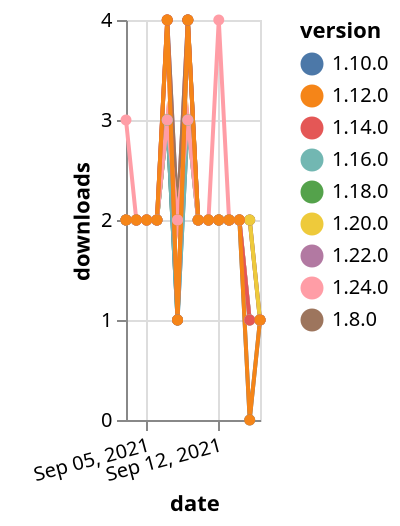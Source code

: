 {"$schema": "https://vega.github.io/schema/vega-lite/v5.json", "description": "A simple bar chart with embedded data.", "data": {"values": [{"date": "2021-09-03", "total": 1460, "delta": 2, "version": "1.18.0"}, {"date": "2021-09-04", "total": 1462, "delta": 2, "version": "1.18.0"}, {"date": "2021-09-05", "total": 1464, "delta": 2, "version": "1.18.0"}, {"date": "2021-09-06", "total": 1466, "delta": 2, "version": "1.18.0"}, {"date": "2021-09-07", "total": 1469, "delta": 3, "version": "1.18.0"}, {"date": "2021-09-08", "total": 1470, "delta": 1, "version": "1.18.0"}, {"date": "2021-09-09", "total": 1474, "delta": 4, "version": "1.18.0"}, {"date": "2021-09-10", "total": 1476, "delta": 2, "version": "1.18.0"}, {"date": "2021-09-11", "total": 1478, "delta": 2, "version": "1.18.0"}, {"date": "2021-09-12", "total": 1480, "delta": 2, "version": "1.18.0"}, {"date": "2021-09-13", "total": 1482, "delta": 2, "version": "1.18.0"}, {"date": "2021-09-14", "total": 1484, "delta": 2, "version": "1.18.0"}, {"date": "2021-09-15", "total": 1485, "delta": 1, "version": "1.18.0"}, {"date": "2021-09-16", "total": 1486, "delta": 1, "version": "1.18.0"}, {"date": "2021-09-03", "total": 713, "delta": 2, "version": "1.22.0"}, {"date": "2021-09-04", "total": 715, "delta": 2, "version": "1.22.0"}, {"date": "2021-09-05", "total": 717, "delta": 2, "version": "1.22.0"}, {"date": "2021-09-06", "total": 719, "delta": 2, "version": "1.22.0"}, {"date": "2021-09-07", "total": 723, "delta": 4, "version": "1.22.0"}, {"date": "2021-09-08", "total": 725, "delta": 2, "version": "1.22.0"}, {"date": "2021-09-09", "total": 729, "delta": 4, "version": "1.22.0"}, {"date": "2021-09-10", "total": 731, "delta": 2, "version": "1.22.0"}, {"date": "2021-09-11", "total": 733, "delta": 2, "version": "1.22.0"}, {"date": "2021-09-12", "total": 735, "delta": 2, "version": "1.22.0"}, {"date": "2021-09-13", "total": 737, "delta": 2, "version": "1.22.0"}, {"date": "2021-09-14", "total": 739, "delta": 2, "version": "1.22.0"}, {"date": "2021-09-15", "total": 741, "delta": 2, "version": "1.22.0"}, {"date": "2021-09-16", "total": 742, "delta": 1, "version": "1.22.0"}, {"date": "2021-09-03", "total": 3073, "delta": 2, "version": "1.8.0"}, {"date": "2021-09-04", "total": 3075, "delta": 2, "version": "1.8.0"}, {"date": "2021-09-05", "total": 3077, "delta": 2, "version": "1.8.0"}, {"date": "2021-09-06", "total": 3079, "delta": 2, "version": "1.8.0"}, {"date": "2021-09-07", "total": 3083, "delta": 4, "version": "1.8.0"}, {"date": "2021-09-08", "total": 3085, "delta": 2, "version": "1.8.0"}, {"date": "2021-09-09", "total": 3089, "delta": 4, "version": "1.8.0"}, {"date": "2021-09-10", "total": 3091, "delta": 2, "version": "1.8.0"}, {"date": "2021-09-11", "total": 3093, "delta": 2, "version": "1.8.0"}, {"date": "2021-09-12", "total": 3095, "delta": 2, "version": "1.8.0"}, {"date": "2021-09-13", "total": 3097, "delta": 2, "version": "1.8.0"}, {"date": "2021-09-14", "total": 3099, "delta": 2, "version": "1.8.0"}, {"date": "2021-09-15", "total": 3101, "delta": 2, "version": "1.8.0"}, {"date": "2021-09-16", "total": 3102, "delta": 1, "version": "1.8.0"}, {"date": "2021-09-03", "total": 2559, "delta": 2, "version": "1.10.0"}, {"date": "2021-09-04", "total": 2561, "delta": 2, "version": "1.10.0"}, {"date": "2021-09-05", "total": 2563, "delta": 2, "version": "1.10.0"}, {"date": "2021-09-06", "total": 2565, "delta": 2, "version": "1.10.0"}, {"date": "2021-09-07", "total": 2568, "delta": 3, "version": "1.10.0"}, {"date": "2021-09-08", "total": 2569, "delta": 1, "version": "1.10.0"}, {"date": "2021-09-09", "total": 2572, "delta": 3, "version": "1.10.0"}, {"date": "2021-09-10", "total": 2574, "delta": 2, "version": "1.10.0"}, {"date": "2021-09-11", "total": 2576, "delta": 2, "version": "1.10.0"}, {"date": "2021-09-12", "total": 2578, "delta": 2, "version": "1.10.0"}, {"date": "2021-09-13", "total": 2580, "delta": 2, "version": "1.10.0"}, {"date": "2021-09-14", "total": 2582, "delta": 2, "version": "1.10.0"}, {"date": "2021-09-15", "total": 2582, "delta": 0, "version": "1.10.0"}, {"date": "2021-09-16", "total": 2583, "delta": 1, "version": "1.10.0"}, {"date": "2021-09-03", "total": 1021, "delta": 2, "version": "1.20.0"}, {"date": "2021-09-04", "total": 1023, "delta": 2, "version": "1.20.0"}, {"date": "2021-09-05", "total": 1025, "delta": 2, "version": "1.20.0"}, {"date": "2021-09-06", "total": 1027, "delta": 2, "version": "1.20.0"}, {"date": "2021-09-07", "total": 1030, "delta": 3, "version": "1.20.0"}, {"date": "2021-09-08", "total": 1032, "delta": 2, "version": "1.20.0"}, {"date": "2021-09-09", "total": 1035, "delta": 3, "version": "1.20.0"}, {"date": "2021-09-10", "total": 1037, "delta": 2, "version": "1.20.0"}, {"date": "2021-09-11", "total": 1039, "delta": 2, "version": "1.20.0"}, {"date": "2021-09-12", "total": 1041, "delta": 2, "version": "1.20.0"}, {"date": "2021-09-13", "total": 1043, "delta": 2, "version": "1.20.0"}, {"date": "2021-09-14", "total": 1045, "delta": 2, "version": "1.20.0"}, {"date": "2021-09-15", "total": 1047, "delta": 2, "version": "1.20.0"}, {"date": "2021-09-16", "total": 1048, "delta": 1, "version": "1.20.0"}, {"date": "2021-09-03", "total": 1622, "delta": 2, "version": "1.16.0"}, {"date": "2021-09-04", "total": 1624, "delta": 2, "version": "1.16.0"}, {"date": "2021-09-05", "total": 1626, "delta": 2, "version": "1.16.0"}, {"date": "2021-09-06", "total": 1628, "delta": 2, "version": "1.16.0"}, {"date": "2021-09-07", "total": 1631, "delta": 3, "version": "1.16.0"}, {"date": "2021-09-08", "total": 1632, "delta": 1, "version": "1.16.0"}, {"date": "2021-09-09", "total": 1635, "delta": 3, "version": "1.16.0"}, {"date": "2021-09-10", "total": 1637, "delta": 2, "version": "1.16.0"}, {"date": "2021-09-11", "total": 1639, "delta": 2, "version": "1.16.0"}, {"date": "2021-09-12", "total": 1641, "delta": 2, "version": "1.16.0"}, {"date": "2021-09-13", "total": 1643, "delta": 2, "version": "1.16.0"}, {"date": "2021-09-14", "total": 1645, "delta": 2, "version": "1.16.0"}, {"date": "2021-09-15", "total": 1646, "delta": 1, "version": "1.16.0"}, {"date": "2021-09-16", "total": 1647, "delta": 1, "version": "1.16.0"}, {"date": "2021-09-03", "total": 231, "delta": 3, "version": "1.24.0"}, {"date": "2021-09-04", "total": 233, "delta": 2, "version": "1.24.0"}, {"date": "2021-09-05", "total": 235, "delta": 2, "version": "1.24.0"}, {"date": "2021-09-06", "total": 237, "delta": 2, "version": "1.24.0"}, {"date": "2021-09-07", "total": 240, "delta": 3, "version": "1.24.0"}, {"date": "2021-09-08", "total": 242, "delta": 2, "version": "1.24.0"}, {"date": "2021-09-09", "total": 245, "delta": 3, "version": "1.24.0"}, {"date": "2021-09-10", "total": 247, "delta": 2, "version": "1.24.0"}, {"date": "2021-09-11", "total": 249, "delta": 2, "version": "1.24.0"}, {"date": "2021-09-12", "total": 253, "delta": 4, "version": "1.24.0"}, {"date": "2021-09-13", "total": 255, "delta": 2, "version": "1.24.0"}, {"date": "2021-09-14", "total": 257, "delta": 2, "version": "1.24.0"}, {"date": "2021-09-15", "total": 258, "delta": 1, "version": "1.24.0"}, {"date": "2021-09-16", "total": 259, "delta": 1, "version": "1.24.0"}, {"date": "2021-09-03", "total": 2209, "delta": 2, "version": "1.14.0"}, {"date": "2021-09-04", "total": 2211, "delta": 2, "version": "1.14.0"}, {"date": "2021-09-05", "total": 2213, "delta": 2, "version": "1.14.0"}, {"date": "2021-09-06", "total": 2215, "delta": 2, "version": "1.14.0"}, {"date": "2021-09-07", "total": 2219, "delta": 4, "version": "1.14.0"}, {"date": "2021-09-08", "total": 2220, "delta": 1, "version": "1.14.0"}, {"date": "2021-09-09", "total": 2224, "delta": 4, "version": "1.14.0"}, {"date": "2021-09-10", "total": 2226, "delta": 2, "version": "1.14.0"}, {"date": "2021-09-11", "total": 2228, "delta": 2, "version": "1.14.0"}, {"date": "2021-09-12", "total": 2230, "delta": 2, "version": "1.14.0"}, {"date": "2021-09-13", "total": 2232, "delta": 2, "version": "1.14.0"}, {"date": "2021-09-14", "total": 2234, "delta": 2, "version": "1.14.0"}, {"date": "2021-09-15", "total": 2235, "delta": 1, "version": "1.14.0"}, {"date": "2021-09-16", "total": 2236, "delta": 1, "version": "1.14.0"}, {"date": "2021-09-03", "total": 2436, "delta": 2, "version": "1.12.0"}, {"date": "2021-09-04", "total": 2438, "delta": 2, "version": "1.12.0"}, {"date": "2021-09-05", "total": 2440, "delta": 2, "version": "1.12.0"}, {"date": "2021-09-06", "total": 2442, "delta": 2, "version": "1.12.0"}, {"date": "2021-09-07", "total": 2446, "delta": 4, "version": "1.12.0"}, {"date": "2021-09-08", "total": 2447, "delta": 1, "version": "1.12.0"}, {"date": "2021-09-09", "total": 2451, "delta": 4, "version": "1.12.0"}, {"date": "2021-09-10", "total": 2453, "delta": 2, "version": "1.12.0"}, {"date": "2021-09-11", "total": 2455, "delta": 2, "version": "1.12.0"}, {"date": "2021-09-12", "total": 2457, "delta": 2, "version": "1.12.0"}, {"date": "2021-09-13", "total": 2459, "delta": 2, "version": "1.12.0"}, {"date": "2021-09-14", "total": 2461, "delta": 2, "version": "1.12.0"}, {"date": "2021-09-15", "total": 2461, "delta": 0, "version": "1.12.0"}, {"date": "2021-09-16", "total": 2462, "delta": 1, "version": "1.12.0"}]}, "width": "container", "mark": {"type": "line", "point": {"filled": true}}, "encoding": {"x": {"field": "date", "type": "temporal", "timeUnit": "yearmonthdate", "title": "date", "axis": {"labelAngle": -15}}, "y": {"field": "delta", "type": "quantitative", "title": "downloads"}, "color": {"field": "version", "type": "nominal"}, "tooltip": {"field": "delta"}}}